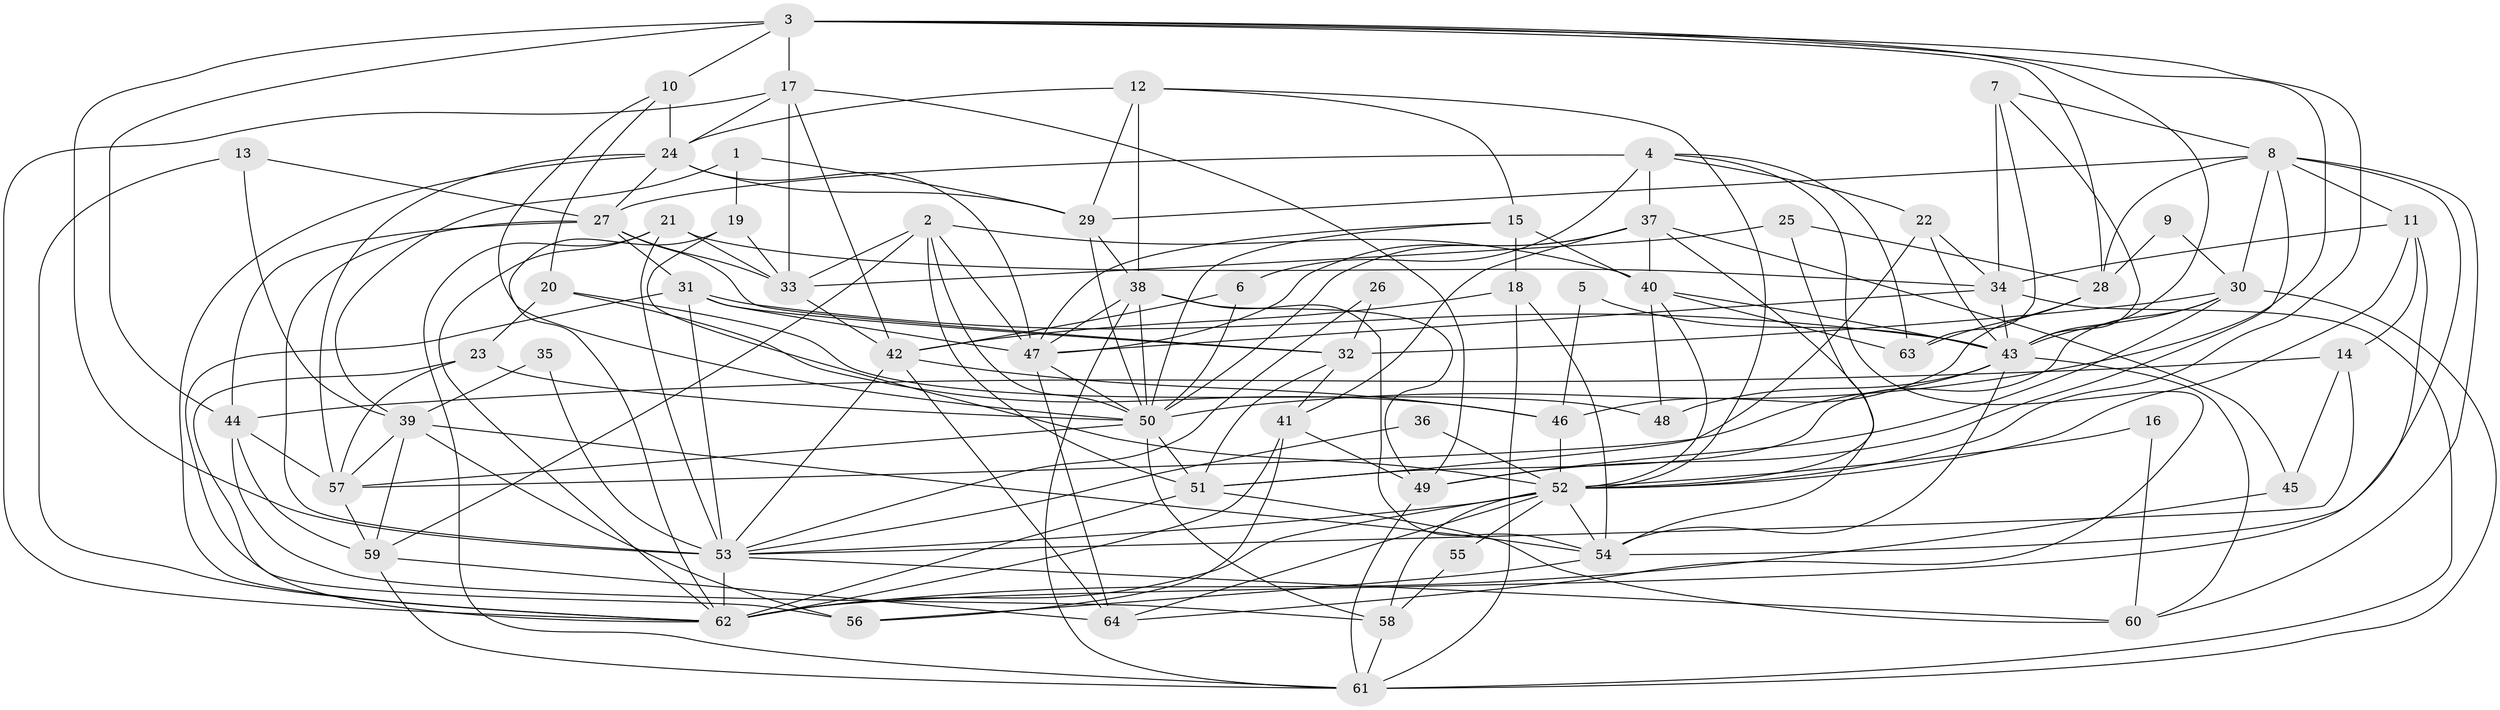 // original degree distribution, {5: 0.16535433070866143, 7: 0.023622047244094488, 3: 0.25196850393700787, 4: 0.29133858267716534, 6: 0.12598425196850394, 8: 0.007874015748031496, 2: 0.13385826771653545}
// Generated by graph-tools (version 1.1) at 2025/50/03/09/25 03:50:01]
// undirected, 64 vertices, 184 edges
graph export_dot {
graph [start="1"]
  node [color=gray90,style=filled];
  1;
  2;
  3;
  4;
  5;
  6;
  7;
  8;
  9;
  10;
  11;
  12;
  13;
  14;
  15;
  16;
  17;
  18;
  19;
  20;
  21;
  22;
  23;
  24;
  25;
  26;
  27;
  28;
  29;
  30;
  31;
  32;
  33;
  34;
  35;
  36;
  37;
  38;
  39;
  40;
  41;
  42;
  43;
  44;
  45;
  46;
  47;
  48;
  49;
  50;
  51;
  52;
  53;
  54;
  55;
  56;
  57;
  58;
  59;
  60;
  61;
  62;
  63;
  64;
  1 -- 19 [weight=1.0];
  1 -- 29 [weight=1.0];
  1 -- 39 [weight=1.0];
  2 -- 33 [weight=1.0];
  2 -- 40 [weight=1.0];
  2 -- 47 [weight=1.0];
  2 -- 50 [weight=1.0];
  2 -- 51 [weight=1.0];
  2 -- 59 [weight=1.0];
  3 -- 10 [weight=2.0];
  3 -- 17 [weight=1.0];
  3 -- 28 [weight=1.0];
  3 -- 43 [weight=1.0];
  3 -- 44 [weight=1.0];
  3 -- 50 [weight=1.0];
  3 -- 52 [weight=1.0];
  3 -- 53 [weight=1.0];
  4 -- 6 [weight=1.0];
  4 -- 22 [weight=1.0];
  4 -- 27 [weight=1.0];
  4 -- 37 [weight=1.0];
  4 -- 63 [weight=1.0];
  4 -- 64 [weight=1.0];
  5 -- 43 [weight=1.0];
  5 -- 46 [weight=1.0];
  6 -- 42 [weight=1.0];
  6 -- 50 [weight=1.0];
  7 -- 8 [weight=1.0];
  7 -- 34 [weight=1.0];
  7 -- 43 [weight=1.0];
  7 -- 63 [weight=1.0];
  8 -- 11 [weight=1.0];
  8 -- 28 [weight=1.0];
  8 -- 29 [weight=1.0];
  8 -- 30 [weight=1.0];
  8 -- 49 [weight=1.0];
  8 -- 54 [weight=1.0];
  8 -- 60 [weight=1.0];
  9 -- 28 [weight=1.0];
  9 -- 30 [weight=1.0];
  10 -- 20 [weight=1.0];
  10 -- 24 [weight=1.0];
  10 -- 50 [weight=1.0];
  11 -- 14 [weight=1.0];
  11 -- 34 [weight=1.0];
  11 -- 52 [weight=1.0];
  11 -- 62 [weight=1.0];
  12 -- 15 [weight=1.0];
  12 -- 24 [weight=1.0];
  12 -- 29 [weight=1.0];
  12 -- 38 [weight=1.0];
  12 -- 52 [weight=1.0];
  13 -- 27 [weight=1.0];
  13 -- 39 [weight=1.0];
  13 -- 62 [weight=1.0];
  14 -- 44 [weight=1.0];
  14 -- 45 [weight=1.0];
  14 -- 53 [weight=1.0];
  15 -- 18 [weight=1.0];
  15 -- 40 [weight=1.0];
  15 -- 47 [weight=1.0];
  15 -- 50 [weight=1.0];
  16 -- 52 [weight=1.0];
  16 -- 60 [weight=1.0];
  17 -- 24 [weight=1.0];
  17 -- 33 [weight=1.0];
  17 -- 42 [weight=1.0];
  17 -- 49 [weight=1.0];
  17 -- 62 [weight=1.0];
  18 -- 42 [weight=1.0];
  18 -- 54 [weight=1.0];
  18 -- 61 [weight=1.0];
  19 -- 33 [weight=1.0];
  19 -- 52 [weight=1.0];
  19 -- 62 [weight=1.0];
  20 -- 23 [weight=1.0];
  20 -- 46 [weight=1.0];
  20 -- 48 [weight=1.0];
  21 -- 33 [weight=1.0];
  21 -- 34 [weight=1.0];
  21 -- 53 [weight=2.0];
  21 -- 61 [weight=1.0];
  21 -- 62 [weight=1.0];
  22 -- 34 [weight=1.0];
  22 -- 43 [weight=1.0];
  22 -- 51 [weight=1.0];
  23 -- 50 [weight=1.0];
  23 -- 57 [weight=1.0];
  23 -- 62 [weight=1.0];
  24 -- 27 [weight=1.0];
  24 -- 29 [weight=1.0];
  24 -- 47 [weight=1.0];
  24 -- 57 [weight=1.0];
  24 -- 62 [weight=1.0];
  25 -- 28 [weight=1.0];
  25 -- 33 [weight=1.0];
  25 -- 52 [weight=1.0];
  26 -- 32 [weight=1.0];
  26 -- 53 [weight=1.0];
  27 -- 31 [weight=1.0];
  27 -- 32 [weight=1.0];
  27 -- 33 [weight=1.0];
  27 -- 44 [weight=1.0];
  27 -- 53 [weight=1.0];
  28 -- 46 [weight=1.0];
  28 -- 63 [weight=1.0];
  29 -- 38 [weight=1.0];
  29 -- 50 [weight=1.0];
  30 -- 32 [weight=1.0];
  30 -- 43 [weight=1.0];
  30 -- 49 [weight=1.0];
  30 -- 51 [weight=1.0];
  30 -- 61 [weight=1.0];
  31 -- 32 [weight=1.0];
  31 -- 43 [weight=1.0];
  31 -- 47 [weight=2.0];
  31 -- 53 [weight=1.0];
  31 -- 56 [weight=1.0];
  32 -- 41 [weight=1.0];
  32 -- 51 [weight=1.0];
  33 -- 42 [weight=1.0];
  34 -- 43 [weight=1.0];
  34 -- 47 [weight=1.0];
  34 -- 61 [weight=1.0];
  35 -- 39 [weight=1.0];
  35 -- 53 [weight=1.0];
  36 -- 52 [weight=1.0];
  36 -- 53 [weight=1.0];
  37 -- 40 [weight=1.0];
  37 -- 41 [weight=1.0];
  37 -- 45 [weight=1.0];
  37 -- 47 [weight=1.0];
  37 -- 50 [weight=1.0];
  37 -- 54 [weight=1.0];
  38 -- 47 [weight=1.0];
  38 -- 49 [weight=1.0];
  38 -- 50 [weight=1.0];
  38 -- 54 [weight=1.0];
  38 -- 61 [weight=1.0];
  39 -- 54 [weight=1.0];
  39 -- 56 [weight=1.0];
  39 -- 57 [weight=1.0];
  39 -- 59 [weight=1.0];
  40 -- 43 [weight=1.0];
  40 -- 48 [weight=1.0];
  40 -- 52 [weight=1.0];
  40 -- 63 [weight=1.0];
  41 -- 49 [weight=1.0];
  41 -- 56 [weight=1.0];
  41 -- 62 [weight=1.0];
  42 -- 46 [weight=1.0];
  42 -- 53 [weight=1.0];
  42 -- 64 [weight=1.0];
  43 -- 48 [weight=1.0];
  43 -- 54 [weight=1.0];
  43 -- 57 [weight=1.0];
  43 -- 60 [weight=1.0];
  44 -- 57 [weight=1.0];
  44 -- 58 [weight=1.0];
  44 -- 59 [weight=1.0];
  45 -- 62 [weight=2.0];
  46 -- 52 [weight=1.0];
  47 -- 50 [weight=1.0];
  47 -- 64 [weight=1.0];
  49 -- 61 [weight=1.0];
  50 -- 51 [weight=1.0];
  50 -- 57 [weight=1.0];
  50 -- 58 [weight=1.0];
  51 -- 60 [weight=1.0];
  51 -- 62 [weight=1.0];
  52 -- 53 [weight=1.0];
  52 -- 54 [weight=1.0];
  52 -- 55 [weight=1.0];
  52 -- 58 [weight=1.0];
  52 -- 62 [weight=1.0];
  52 -- 64 [weight=1.0];
  53 -- 60 [weight=1.0];
  53 -- 62 [weight=1.0];
  54 -- 56 [weight=1.0];
  55 -- 58 [weight=1.0];
  57 -- 59 [weight=1.0];
  58 -- 61 [weight=1.0];
  59 -- 61 [weight=1.0];
  59 -- 64 [weight=1.0];
}
